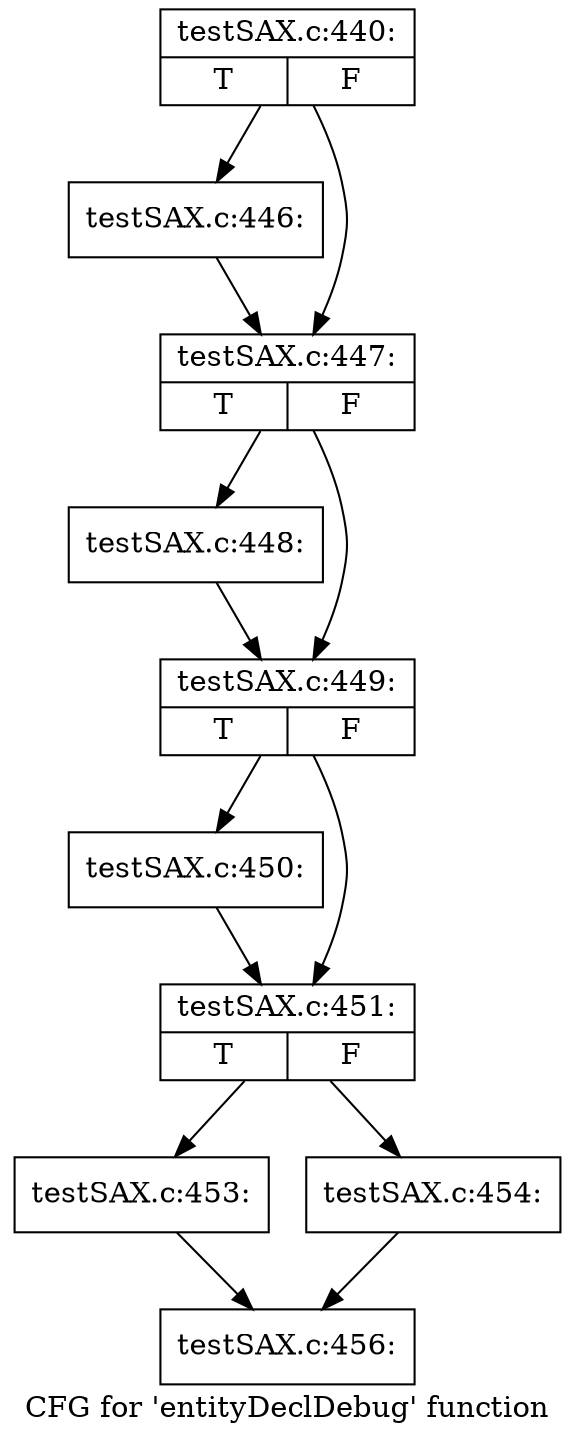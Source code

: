 digraph "CFG for 'entityDeclDebug' function" {
	label="CFG for 'entityDeclDebug' function";

	Node0x441b6f0 [shape=record,label="{testSAX.c:440:|{<s0>T|<s1>F}}"];
	Node0x441b6f0 -> Node0x445efd0;
	Node0x441b6f0 -> Node0x445f020;
	Node0x445efd0 [shape=record,label="{testSAX.c:446:}"];
	Node0x445efd0 -> Node0x445f020;
	Node0x445f020 [shape=record,label="{testSAX.c:447:|{<s0>T|<s1>F}}"];
	Node0x445f020 -> Node0x4478de0;
	Node0x445f020 -> Node0x4478e30;
	Node0x4478de0 [shape=record,label="{testSAX.c:448:}"];
	Node0x4478de0 -> Node0x4478e30;
	Node0x4478e30 [shape=record,label="{testSAX.c:449:|{<s0>T|<s1>F}}"];
	Node0x4478e30 -> Node0x4461950;
	Node0x4478e30 -> Node0x44793b0;
	Node0x4461950 [shape=record,label="{testSAX.c:450:}"];
	Node0x4461950 -> Node0x44793b0;
	Node0x44793b0 [shape=record,label="{testSAX.c:451:|{<s0>T|<s1>F}}"];
	Node0x44793b0 -> Node0x4479a90;
	Node0x44793b0 -> Node0x4479ae0;
	Node0x4479a90 [shape=record,label="{testSAX.c:453:}"];
	Node0x4479a90 -> Node0x4476e50;
	Node0x4479ae0 [shape=record,label="{testSAX.c:454:}"];
	Node0x4479ae0 -> Node0x4476e50;
	Node0x4476e50 [shape=record,label="{testSAX.c:456:}"];
}
